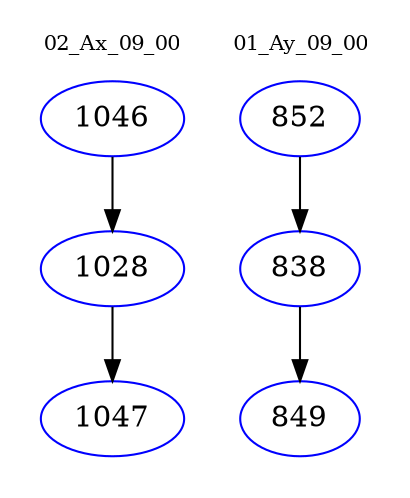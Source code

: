 digraph{
subgraph cluster_0 {
color = white
label = "02_Ax_09_00";
fontsize=10;
T0_1046 [label="1046", color="blue"]
T0_1046 -> T0_1028 [color="black"]
T0_1028 [label="1028", color="blue"]
T0_1028 -> T0_1047 [color="black"]
T0_1047 [label="1047", color="blue"]
}
subgraph cluster_1 {
color = white
label = "01_Ay_09_00";
fontsize=10;
T1_852 [label="852", color="blue"]
T1_852 -> T1_838 [color="black"]
T1_838 [label="838", color="blue"]
T1_838 -> T1_849 [color="black"]
T1_849 [label="849", color="blue"]
}
}
